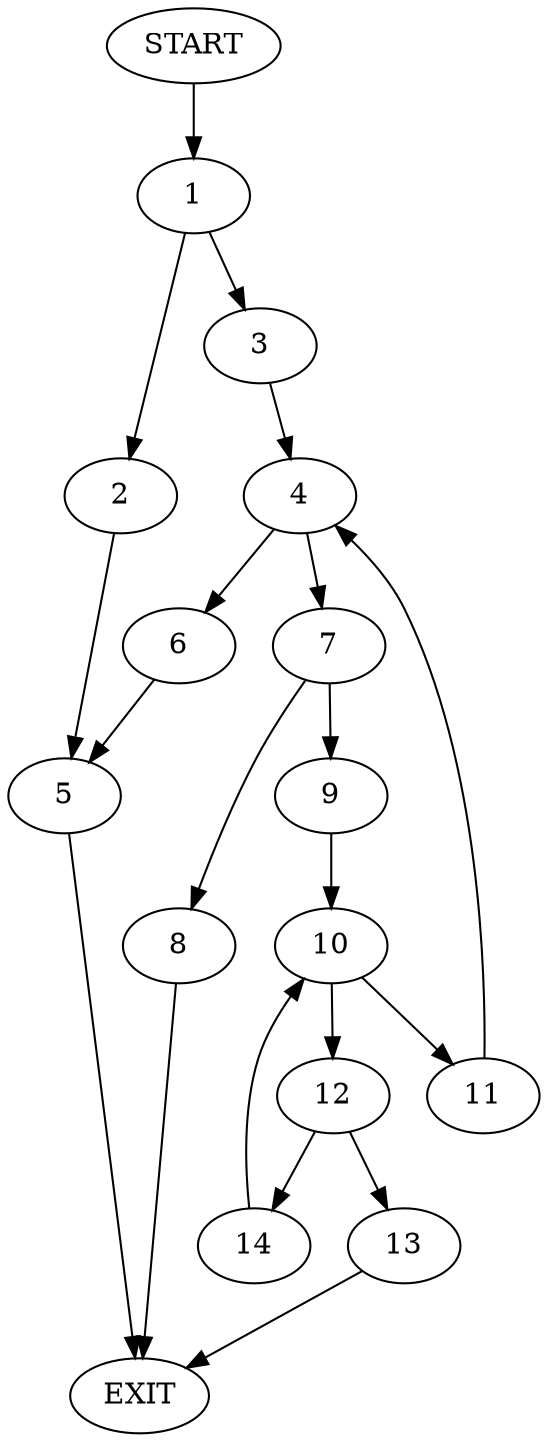 digraph {
0 [label="START"]
15 [label="EXIT"]
0 -> 1
1 -> 2
1 -> 3
3 -> 4
2 -> 5
5 -> 15
4 -> 6
4 -> 7
7 -> 8
7 -> 9
6 -> 5
8 -> 15
9 -> 10
10 -> 11
10 -> 12
12 -> 13
12 -> 14
11 -> 4
14 -> 10
13 -> 15
}
